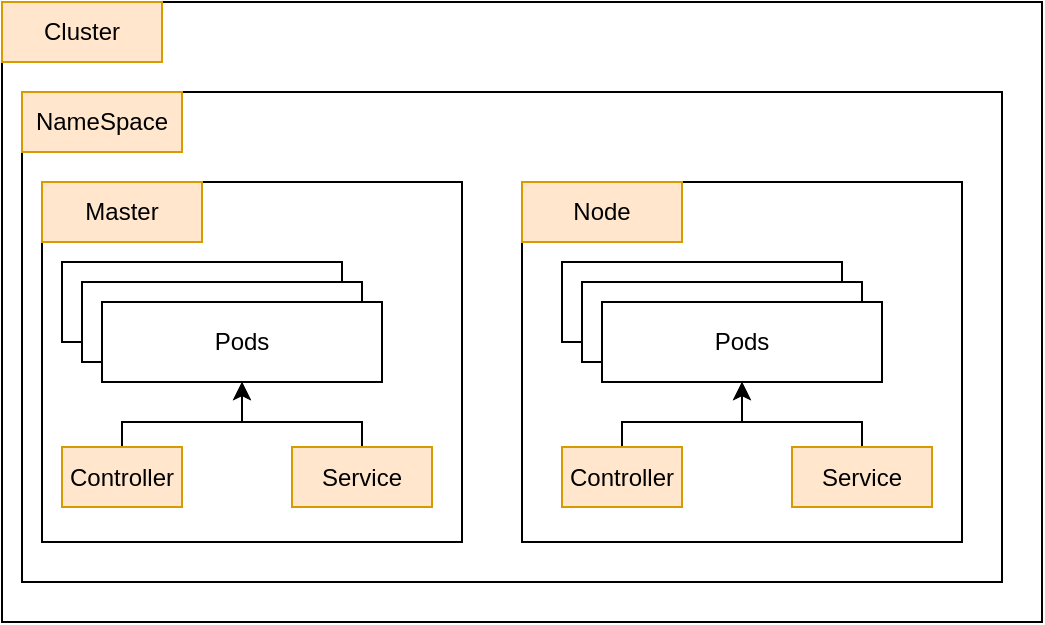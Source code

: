 <mxfile version="20.5.3" type="github">
  <diagram id="prtHgNgQTEPvFCAcTncT" name="Page-1">
    <mxGraphModel dx="1426" dy="666" grid="1" gridSize="10" guides="1" tooltips="1" connect="1" arrows="1" fold="1" page="1" pageScale="1" pageWidth="827" pageHeight="1169" math="0" shadow="0">
      <root>
        <mxCell id="0" />
        <mxCell id="1" parent="0" />
        <mxCell id="9oMfh6OFCTekuu4e5tlx-1" value="" style="rounded=0;whiteSpace=wrap;html=1;" vertex="1" parent="1">
          <mxGeometry x="130" y="20" width="520" height="310" as="geometry" />
        </mxCell>
        <mxCell id="9oMfh6OFCTekuu4e5tlx-18" value="&lt;span data-darkreader-inline-color=&quot;&quot; style=&quot;color: rgba(0, 0, 0, 0); font-family: monospace; font-size: 0px; text-align: start; --darkreader-inline-color:rgba(32, 31, 30, 0);&quot;&gt;%3CmxGraphModel%3E%3Croot%3E%3CmxCell%20id%3D%220%22%2F%3E%3CmxCell%20id%3D%221%22%20parent%3D%220%22%2F%3E%3CmxCell%20id%3D%222%22%20value%3D%22Controller%22%20style%3D%22text%3Bhtml%3D1%3BstrokeColor%3D%23d79b00%3BfillColor%3D%23ffe6cc%3Balign%3Dcenter%3BverticalAlign%3Dmiddle%3BwhiteSpace%3Dwrap%3Brounded%3D0%3BlabelBackgroundColor%3Dnone%3BlabelBorderColor%3Dnone%3B%22%20vertex%3D%221%22%20parent%3D%221%22%3E%3CmxGeometry%20x%3D%22170%22%20y%3D%22600%22%20width%3D%2260%22%20height%3D%2230%22%20as%3D%22geometry%22%2F%3E%3C%2FmxCell%3E%3C%2Froot%3E%3C%2FmxGraphModel%3E&lt;/span&gt;" style="rounded=0;whiteSpace=wrap;html=1;" vertex="1" parent="1">
          <mxGeometry x="140" y="65" width="490" height="245" as="geometry" />
        </mxCell>
        <mxCell id="9oMfh6OFCTekuu4e5tlx-19" value="NameSpace" style="text;html=1;strokeColor=#d79b00;fillColor=#ffe6cc;align=center;verticalAlign=middle;whiteSpace=wrap;rounded=0;labelBackgroundColor=none;labelBorderColor=none;" vertex="1" parent="1">
          <mxGeometry x="140" y="65" width="80" height="30" as="geometry" />
        </mxCell>
        <mxCell id="9oMfh6OFCTekuu4e5tlx-6" value="" style="rounded=0;whiteSpace=wrap;html=1;" vertex="1" parent="1">
          <mxGeometry x="390" y="110" width="220" height="180" as="geometry" />
        </mxCell>
        <mxCell id="9oMfh6OFCTekuu4e5tlx-8" value="Pod" style="rounded=0;whiteSpace=wrap;html=1;" vertex="1" parent="1">
          <mxGeometry x="410" y="150" width="140" height="40" as="geometry" />
        </mxCell>
        <mxCell id="9oMfh6OFCTekuu4e5tlx-10" value="Pod" style="rounded=0;whiteSpace=wrap;html=1;" vertex="1" parent="1">
          <mxGeometry x="420" y="160" width="140" height="40" as="geometry" />
        </mxCell>
        <mxCell id="9oMfh6OFCTekuu4e5tlx-11" value="Pods" style="rounded=0;whiteSpace=wrap;html=1;" vertex="1" parent="1">
          <mxGeometry x="430" y="170" width="140" height="40" as="geometry" />
        </mxCell>
        <mxCell id="9oMfh6OFCTekuu4e5tlx-24" style="edgeStyle=orthogonalEdgeStyle;rounded=0;orthogonalLoop=1;jettySize=auto;html=1;exitX=0.5;exitY=0;exitDx=0;exitDy=0;" edge="1" parent="1" source="9oMfh6OFCTekuu4e5tlx-14" target="9oMfh6OFCTekuu4e5tlx-11">
          <mxGeometry relative="1" as="geometry">
            <Array as="points">
              <mxPoint x="440" y="230" />
              <mxPoint x="500" y="230" />
            </Array>
          </mxGeometry>
        </mxCell>
        <mxCell id="9oMfh6OFCTekuu4e5tlx-14" value="Controller" style="text;html=1;strokeColor=#d79b00;fillColor=#ffe6cc;align=center;verticalAlign=middle;whiteSpace=wrap;rounded=0;labelBackgroundColor=none;labelBorderColor=none;" vertex="1" parent="1">
          <mxGeometry x="410" y="242.5" width="60" height="30" as="geometry" />
        </mxCell>
        <mxCell id="9oMfh6OFCTekuu4e5tlx-26" style="edgeStyle=orthogonalEdgeStyle;rounded=0;orthogonalLoop=1;jettySize=auto;html=1;exitX=0.5;exitY=0;exitDx=0;exitDy=0;entryX=0.5;entryY=1;entryDx=0;entryDy=0;" edge="1" parent="1" source="9oMfh6OFCTekuu4e5tlx-17" target="9oMfh6OFCTekuu4e5tlx-11">
          <mxGeometry relative="1" as="geometry">
            <Array as="points">
              <mxPoint x="560" y="230" />
              <mxPoint x="500" y="230" />
            </Array>
          </mxGeometry>
        </mxCell>
        <mxCell id="9oMfh6OFCTekuu4e5tlx-17" value="Service" style="text;html=1;strokeColor=#d79b00;fillColor=#ffe6cc;align=center;verticalAlign=middle;whiteSpace=wrap;rounded=0;labelBackgroundColor=none;labelBorderColor=none;" vertex="1" parent="1">
          <mxGeometry x="525" y="242.5" width="70" height="30" as="geometry" />
        </mxCell>
        <mxCell id="9oMfh6OFCTekuu4e5tlx-20" value="Cluster" style="text;html=1;strokeColor=#d79b00;fillColor=#ffe6cc;align=center;verticalAlign=middle;whiteSpace=wrap;rounded=0;labelBackgroundColor=none;labelBorderColor=none;" vertex="1" parent="1">
          <mxGeometry x="130" y="20" width="80" height="30" as="geometry" />
        </mxCell>
        <mxCell id="9oMfh6OFCTekuu4e5tlx-23" value="Node" style="text;html=1;strokeColor=#d79b00;fillColor=#ffe6cc;align=center;verticalAlign=middle;whiteSpace=wrap;rounded=0;labelBackgroundColor=none;labelBorderColor=none;" vertex="1" parent="1">
          <mxGeometry x="390" y="110" width="80" height="30" as="geometry" />
        </mxCell>
        <mxCell id="9oMfh6OFCTekuu4e5tlx-27" value="" style="rounded=0;whiteSpace=wrap;html=1;" vertex="1" parent="1">
          <mxGeometry x="150" y="110" width="210" height="180" as="geometry" />
        </mxCell>
        <mxCell id="9oMfh6OFCTekuu4e5tlx-28" value="Pod" style="rounded=0;whiteSpace=wrap;html=1;" vertex="1" parent="1">
          <mxGeometry x="160" y="150" width="140" height="40" as="geometry" />
        </mxCell>
        <mxCell id="9oMfh6OFCTekuu4e5tlx-29" value="Pod" style="rounded=0;whiteSpace=wrap;html=1;" vertex="1" parent="1">
          <mxGeometry x="170" y="160" width="140" height="40" as="geometry" />
        </mxCell>
        <mxCell id="9oMfh6OFCTekuu4e5tlx-30" value="Pods" style="rounded=0;whiteSpace=wrap;html=1;" vertex="1" parent="1">
          <mxGeometry x="180" y="170" width="140" height="40" as="geometry" />
        </mxCell>
        <mxCell id="9oMfh6OFCTekuu4e5tlx-33" style="edgeStyle=orthogonalEdgeStyle;rounded=0;orthogonalLoop=1;jettySize=auto;html=1;exitX=0.5;exitY=0;exitDx=0;exitDy=0;" edge="1" parent="1" source="9oMfh6OFCTekuu4e5tlx-31" target="9oMfh6OFCTekuu4e5tlx-30">
          <mxGeometry relative="1" as="geometry">
            <Array as="points">
              <mxPoint x="190" y="230" />
              <mxPoint x="250" y="230" />
            </Array>
          </mxGeometry>
        </mxCell>
        <mxCell id="9oMfh6OFCTekuu4e5tlx-31" value="Controller" style="text;html=1;strokeColor=#d79b00;fillColor=#ffe6cc;align=center;verticalAlign=middle;whiteSpace=wrap;rounded=0;labelBackgroundColor=none;labelBorderColor=none;" vertex="1" parent="1">
          <mxGeometry x="160" y="242.5" width="60" height="30" as="geometry" />
        </mxCell>
        <mxCell id="9oMfh6OFCTekuu4e5tlx-36" style="edgeStyle=orthogonalEdgeStyle;rounded=0;orthogonalLoop=1;jettySize=auto;html=1;exitX=0.5;exitY=0;exitDx=0;exitDy=0;entryX=0.5;entryY=1;entryDx=0;entryDy=0;" edge="1" parent="1" source="9oMfh6OFCTekuu4e5tlx-32" target="9oMfh6OFCTekuu4e5tlx-30">
          <mxGeometry relative="1" as="geometry">
            <Array as="points">
              <mxPoint x="310" y="230" />
              <mxPoint x="250" y="230" />
            </Array>
          </mxGeometry>
        </mxCell>
        <mxCell id="9oMfh6OFCTekuu4e5tlx-32" value="Service" style="text;html=1;strokeColor=#d79b00;fillColor=#ffe6cc;align=center;verticalAlign=middle;whiteSpace=wrap;rounded=0;labelBackgroundColor=none;labelBorderColor=none;" vertex="1" parent="1">
          <mxGeometry x="275" y="242.5" width="70" height="30" as="geometry" />
        </mxCell>
        <mxCell id="9oMfh6OFCTekuu4e5tlx-22" value="Master" style="text;html=1;strokeColor=#d79b00;fillColor=#ffe6cc;align=center;verticalAlign=middle;whiteSpace=wrap;rounded=0;labelBackgroundColor=none;labelBorderColor=none;" vertex="1" parent="1">
          <mxGeometry x="150" y="110" width="80" height="30" as="geometry" />
        </mxCell>
      </root>
    </mxGraphModel>
  </diagram>
</mxfile>
